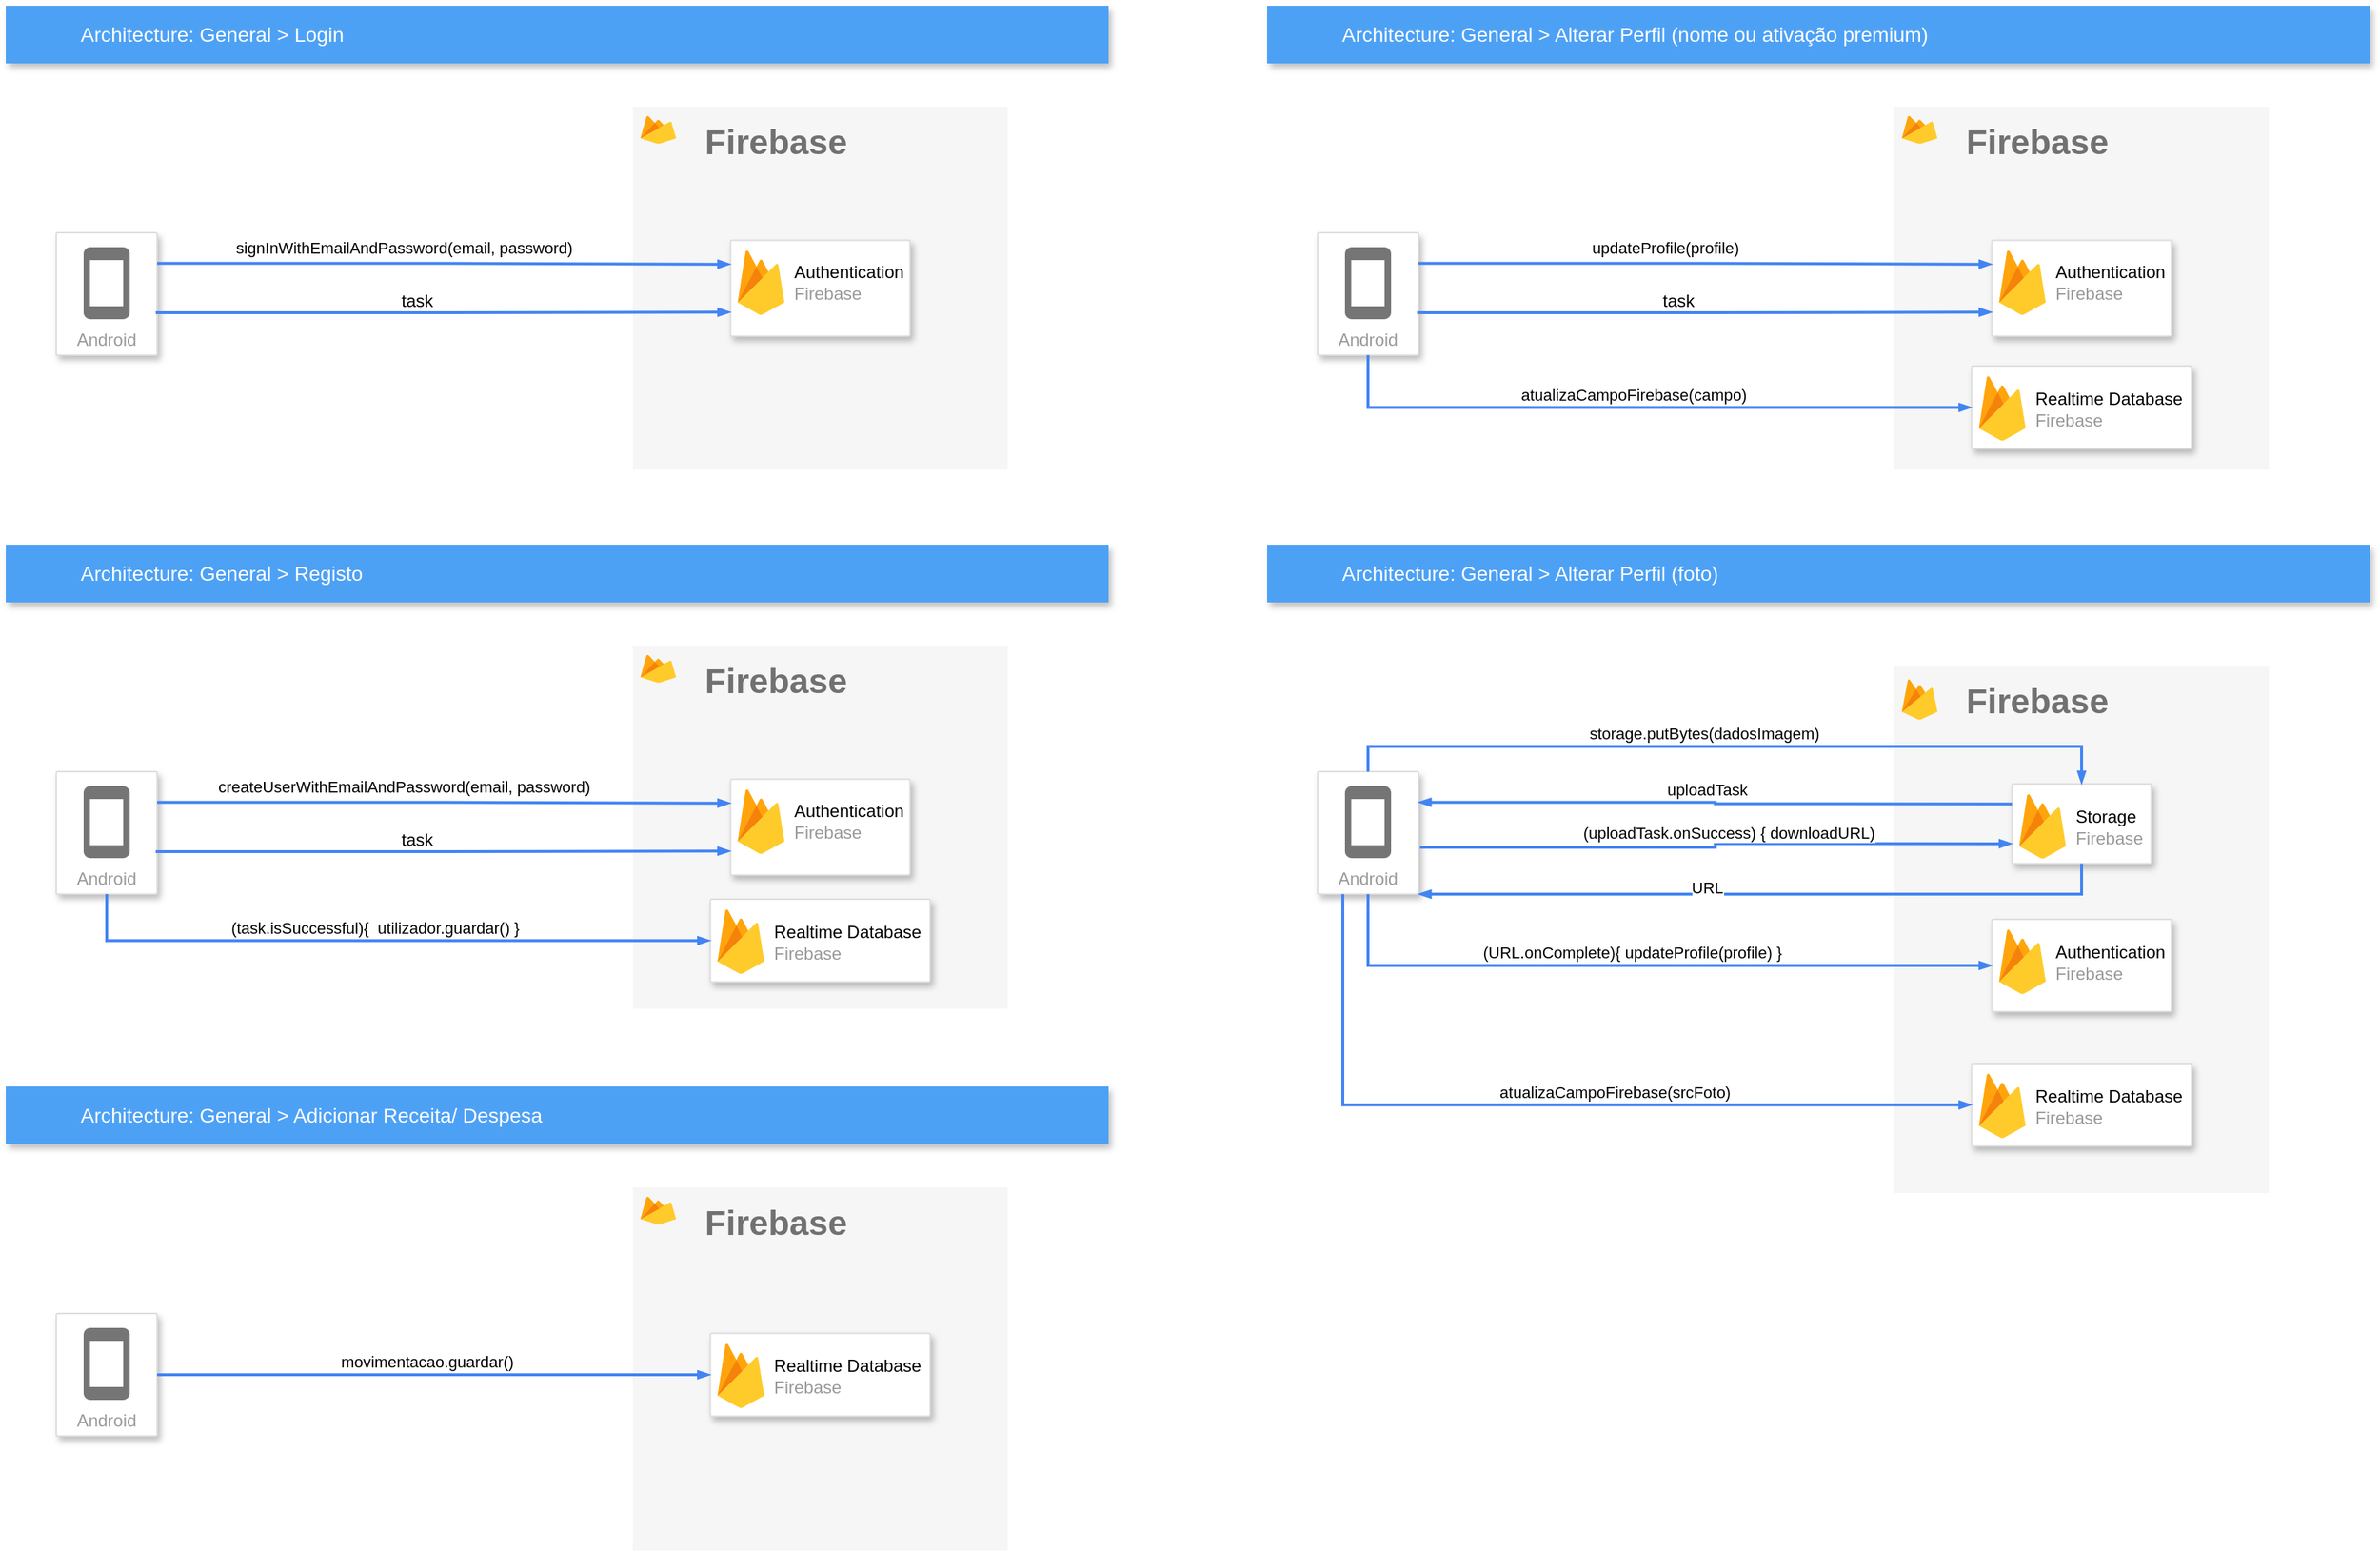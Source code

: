 <mxfile version="18.1.3" type="device"><diagram id="f106602c-feb2-e66a-4537-3a34d633f6aa" name="Page-1"><mxGraphModel dx="1422" dy="857" grid="1" gridSize="10" guides="1" tooltips="1" connect="1" arrows="1" fold="1" page="1" pageScale="1" pageWidth="1169" pageHeight="827" background="none" math="0" shadow="0"><root><mxCell id="0"/><mxCell id="1" parent="0"/><mxCell id="2" value="Architecture: General &amp;gt; Login" style="fillColor=#4DA1F5;strokeColor=none;shadow=1;gradientColor=none;fontSize=14;align=left;spacingLeft=50;fontColor=#ffffff;html=1;" parent="1" vertex="1"><mxGeometry x="85" y="40" width="765" height="40" as="geometry"/></mxCell><mxCell id="3" value="Android" style="strokeColor=#dddddd;fillColor=#ffffff;shadow=1;strokeWidth=1;rounded=1;absoluteArcSize=1;arcSize=2;labelPosition=center;verticalLabelPosition=middle;align=center;verticalAlign=bottom;spacingLeft=0;fontColor=#999999;fontSize=12;whiteSpace=wrap;spacingBottom=2;html=1;" parent="1" vertex="1"><mxGeometry x="120" y="197.5" width="70" height="85" as="geometry"/></mxCell><mxCell id="4" value="" style="dashed=0;html=1;fillColor=#757575;strokeColor=none;shape=mxgraph.gcp2.phone;part=1;" parent="3" vertex="1"><mxGeometry x="0.5" width="32" height="50" relative="1" as="geometry"><mxPoint x="-16" y="10" as="offset"/></mxGeometry></mxCell><mxCell id="E5RzF5PQhVQMwTD31-P--25" value="&lt;b&gt;&lt;font style=&quot;font-size: 24px;&quot;&gt;Firebase&lt;/font&gt;&lt;/b&gt;" style="fillColor=#F6F6F6;strokeColor=none;shadow=0;gradientColor=none;fontSize=14;align=left;spacing=10;fontColor=#717171;9E9E9E;verticalAlign=top;spacingTop=-4;fontStyle=0;spacingLeft=40;html=1;" vertex="1" parent="1"><mxGeometry x="520" y="110" width="260" height="252" as="geometry"/></mxCell><mxCell id="E5RzF5PQhVQMwTD31-P--26" value="" style="strokeColor=#dddddd;shadow=1;strokeWidth=1;rounded=1;absoluteArcSize=1;arcSize=2;" vertex="1" parent="E5RzF5PQhVQMwTD31-P--25"><mxGeometry x="67.76" y="92.69" width="124.49" height="66.62" as="geometry"/></mxCell><mxCell id="E5RzF5PQhVQMwTD31-P--27" value="&lt;font color=&quot;#000000&quot;&gt;Authentication&lt;/font&gt;&lt;br&gt;Firebase" style="sketch=0;dashed=0;connectable=0;html=1;fillColor=#5184F3;strokeColor=none;shape=mxgraph.gcp2.firebase;part=1;labelPosition=right;verticalLabelPosition=middle;align=left;verticalAlign=middle;spacingLeft=5;fontColor=#999999;fontSize=12;" vertex="1" parent="E5RzF5PQhVQMwTD31-P--26"><mxGeometry width="32.4" height="45" relative="1" as="geometry"><mxPoint x="5" y="7" as="offset"/></mxGeometry></mxCell><mxCell id="E5RzF5PQhVQMwTD31-P--32" value="" style="sketch=0;dashed=0;connectable=0;html=1;fillColor=#5184F3;strokeColor=none;shape=mxgraph.gcp2.firebase;part=1;labelPosition=right;verticalLabelPosition=middle;align=left;verticalAlign=middle;spacingLeft=5;fontColor=#999999;fontSize=12;" vertex="1" parent="E5RzF5PQhVQMwTD31-P--25"><mxGeometry x="5.31" y="6.462" width="24.69" height="19.385" as="geometry"/></mxCell><mxCell id="E5RzF5PQhVQMwTD31-P--39" value="" style="edgeStyle=orthogonalEdgeStyle;fontSize=12;html=1;endArrow=blockThin;endFill=1;rounded=0;strokeWidth=2;endSize=4;startSize=4;dashed=0;strokeColor=#4284F3;exitX=1;exitY=0.25;exitDx=0;exitDy=0;entryX=0;entryY=0.25;entryDx=0;entryDy=0;" edge="1" parent="1" source="3" target="E5RzF5PQhVQMwTD31-P--26"><mxGeometry width="100" relative="1" as="geometry"><mxPoint x="460" y="290" as="sourcePoint"/><mxPoint x="560" y="290" as="targetPoint"/></mxGeometry></mxCell><mxCell id="E5RzF5PQhVQMwTD31-P--41" value="signInWithEmailAndPassword(email, password)" style="edgeLabel;html=1;align=center;verticalAlign=middle;resizable=0;points=[];" vertex="1" connectable="0" parent="E5RzF5PQhVQMwTD31-P--39"><mxGeometry x="-0.141" y="1" relative="1" as="geometry"><mxPoint y="-10" as="offset"/></mxGeometry></mxCell><mxCell id="E5RzF5PQhVQMwTD31-P--40" value="" style="edgeStyle=orthogonalEdgeStyle;fontSize=12;html=1;endArrow=blockThin;endFill=1;rounded=0;strokeWidth=2;endSize=4;startSize=4;dashed=0;strokeColor=#4284F3;exitX=0.986;exitY=0.653;exitDx=0;exitDy=0;exitPerimeter=0;entryX=0;entryY=0.75;entryDx=0;entryDy=0;" edge="1" parent="1" source="3" target="E5RzF5PQhVQMwTD31-P--26"><mxGeometry width="100" relative="1" as="geometry"><mxPoint x="460" y="290" as="sourcePoint"/><mxPoint x="560" y="290" as="targetPoint"/></mxGeometry></mxCell><mxCell id="E5RzF5PQhVQMwTD31-P--42" value="task" style="text;html=1;align=center;verticalAlign=middle;resizable=0;points=[];autosize=1;strokeColor=none;fillColor=none;" vertex="1" parent="1"><mxGeometry x="350" y="235" width="40" height="20" as="geometry"/></mxCell><mxCell id="E5RzF5PQhVQMwTD31-P--43" value="Architecture: General &amp;gt; Registo" style="fillColor=#4DA1F5;strokeColor=none;shadow=1;gradientColor=none;fontSize=14;align=left;spacingLeft=50;fontColor=#ffffff;html=1;" vertex="1" parent="1"><mxGeometry x="85" y="414" width="765" height="40" as="geometry"/></mxCell><mxCell id="E5RzF5PQhVQMwTD31-P--44" value="Android" style="strokeColor=#dddddd;fillColor=#ffffff;shadow=1;strokeWidth=1;rounded=1;absoluteArcSize=1;arcSize=2;labelPosition=center;verticalLabelPosition=middle;align=center;verticalAlign=bottom;spacingLeft=0;fontColor=#999999;fontSize=12;whiteSpace=wrap;spacingBottom=2;html=1;" vertex="1" parent="1"><mxGeometry x="120" y="571.5" width="70" height="85" as="geometry"/></mxCell><mxCell id="E5RzF5PQhVQMwTD31-P--45" value="" style="dashed=0;html=1;fillColor=#757575;strokeColor=none;shape=mxgraph.gcp2.phone;part=1;" vertex="1" parent="E5RzF5PQhVQMwTD31-P--44"><mxGeometry x="0.5" width="32" height="50" relative="1" as="geometry"><mxPoint x="-16" y="10" as="offset"/></mxGeometry></mxCell><mxCell id="E5RzF5PQhVQMwTD31-P--46" value="&lt;b&gt;&lt;font style=&quot;font-size: 24px;&quot;&gt;Firebase&lt;/font&gt;&lt;/b&gt;" style="fillColor=#F6F6F6;strokeColor=none;shadow=0;gradientColor=none;fontSize=14;align=left;spacing=10;fontColor=#717171;9E9E9E;verticalAlign=top;spacingTop=-4;fontStyle=0;spacingLeft=40;html=1;" vertex="1" parent="1"><mxGeometry x="520" y="484" width="260" height="252" as="geometry"/></mxCell><mxCell id="E5RzF5PQhVQMwTD31-P--47" value="" style="strokeColor=#dddddd;shadow=1;strokeWidth=1;rounded=1;absoluteArcSize=1;arcSize=2;" vertex="1" parent="E5RzF5PQhVQMwTD31-P--46"><mxGeometry x="67.76" y="92.69" width="124.49" height="66.62" as="geometry"/></mxCell><mxCell id="E5RzF5PQhVQMwTD31-P--48" value="&lt;font color=&quot;#000000&quot;&gt;Authentication&lt;/font&gt;&lt;br&gt;Firebase" style="sketch=0;dashed=0;connectable=0;html=1;fillColor=#5184F3;strokeColor=none;shape=mxgraph.gcp2.firebase;part=1;labelPosition=right;verticalLabelPosition=middle;align=left;verticalAlign=middle;spacingLeft=5;fontColor=#999999;fontSize=12;" vertex="1" parent="E5RzF5PQhVQMwTD31-P--47"><mxGeometry width="32.4" height="45" relative="1" as="geometry"><mxPoint x="5" y="7" as="offset"/></mxGeometry></mxCell><mxCell id="E5RzF5PQhVQMwTD31-P--49" value="" style="sketch=0;dashed=0;connectable=0;html=1;fillColor=#5184F3;strokeColor=none;shape=mxgraph.gcp2.firebase;part=1;labelPosition=right;verticalLabelPosition=middle;align=left;verticalAlign=middle;spacingLeft=5;fontColor=#999999;fontSize=12;" vertex="1" parent="E5RzF5PQhVQMwTD31-P--46"><mxGeometry x="5.31" y="6.462" width="24.69" height="19.385" as="geometry"/></mxCell><mxCell id="E5RzF5PQhVQMwTD31-P--116" value="" style="strokeColor=#dddddd;shadow=1;strokeWidth=1;rounded=1;absoluteArcSize=1;arcSize=2;" vertex="1" parent="E5RzF5PQhVQMwTD31-P--46"><mxGeometry x="53.77" y="176" width="152.45" height="57.42" as="geometry"/></mxCell><mxCell id="E5RzF5PQhVQMwTD31-P--117" value="&lt;font color=&quot;#000000&quot;&gt;Realtime Database&lt;br&gt;&lt;/font&gt;Firebase" style="sketch=0;dashed=0;connectable=0;html=1;fillColor=#5184F3;strokeColor=none;shape=mxgraph.gcp2.firebase;part=1;labelPosition=right;verticalLabelPosition=middle;align=left;verticalAlign=middle;spacingLeft=5;fontColor=#999999;fontSize=12;" vertex="1" parent="E5RzF5PQhVQMwTD31-P--116"><mxGeometry width="32.4" height="45" relative="1" as="geometry"><mxPoint x="5" y="7" as="offset"/></mxGeometry></mxCell><mxCell id="E5RzF5PQhVQMwTD31-P--50" value="" style="edgeStyle=orthogonalEdgeStyle;fontSize=12;html=1;endArrow=blockThin;endFill=1;rounded=0;strokeWidth=2;endSize=4;startSize=4;dashed=0;strokeColor=#4284F3;exitX=1;exitY=0.25;exitDx=0;exitDy=0;entryX=0;entryY=0.25;entryDx=0;entryDy=0;" edge="1" parent="1" source="E5RzF5PQhVQMwTD31-P--44" target="E5RzF5PQhVQMwTD31-P--47"><mxGeometry width="100" relative="1" as="geometry"><mxPoint x="460" y="664" as="sourcePoint"/><mxPoint x="560" y="664" as="targetPoint"/></mxGeometry></mxCell><mxCell id="E5RzF5PQhVQMwTD31-P--51" value="createUserWithEmailAndPassword(email, password)" style="edgeLabel;html=1;align=center;verticalAlign=middle;resizable=0;points=[];" vertex="1" connectable="0" parent="E5RzF5PQhVQMwTD31-P--50"><mxGeometry x="-0.141" y="1" relative="1" as="geometry"><mxPoint y="-10" as="offset"/></mxGeometry></mxCell><mxCell id="E5RzF5PQhVQMwTD31-P--52" value="" style="edgeStyle=orthogonalEdgeStyle;fontSize=12;html=1;endArrow=blockThin;endFill=1;rounded=0;strokeWidth=2;endSize=4;startSize=4;dashed=0;strokeColor=#4284F3;exitX=0.986;exitY=0.653;exitDx=0;exitDy=0;exitPerimeter=0;entryX=0;entryY=0.75;entryDx=0;entryDy=0;" edge="1" parent="1" source="E5RzF5PQhVQMwTD31-P--44" target="E5RzF5PQhVQMwTD31-P--47"><mxGeometry width="100" relative="1" as="geometry"><mxPoint x="460" y="664" as="sourcePoint"/><mxPoint x="560" y="664" as="targetPoint"/></mxGeometry></mxCell><mxCell id="E5RzF5PQhVQMwTD31-P--53" value="task" style="text;html=1;align=center;verticalAlign=middle;resizable=0;points=[];autosize=1;strokeColor=none;fillColor=none;" vertex="1" parent="1"><mxGeometry x="350" y="609" width="40" height="20" as="geometry"/></mxCell><mxCell id="E5RzF5PQhVQMwTD31-P--54" value="" style="edgeStyle=orthogonalEdgeStyle;fontSize=12;html=1;endArrow=blockThin;endFill=1;rounded=0;strokeWidth=2;endSize=4;startSize=4;dashed=0;strokeColor=#4284F3;exitX=0.5;exitY=1;exitDx=0;exitDy=0;entryX=0;entryY=0.5;entryDx=0;entryDy=0;" edge="1" parent="1" source="E5RzF5PQhVQMwTD31-P--44" target="E5RzF5PQhVQMwTD31-P--116"><mxGeometry width="100" relative="1" as="geometry"><mxPoint x="180" y="690" as="sourcePoint"/><mxPoint x="601.74" y="690" as="targetPoint"/></mxGeometry></mxCell><mxCell id="E5RzF5PQhVQMwTD31-P--56" value="(task.isSuccessful){&amp;nbsp; utilizador.guardar() }" style="edgeLabel;html=1;align=center;verticalAlign=middle;resizable=0;points=[];" vertex="1" connectable="0" parent="E5RzF5PQhVQMwTD31-P--54"><mxGeometry x="-0.084" y="2" relative="1" as="geometry"><mxPoint x="11" y="-7" as="offset"/></mxGeometry></mxCell><mxCell id="E5RzF5PQhVQMwTD31-P--57" value="Architecture: General &amp;gt; Adicionar Receita/ Despesa" style="fillColor=#4DA1F5;strokeColor=none;shadow=1;gradientColor=none;fontSize=14;align=left;spacingLeft=50;fontColor=#ffffff;html=1;" vertex="1" parent="1"><mxGeometry x="85" y="790" width="765" height="40" as="geometry"/></mxCell><mxCell id="E5RzF5PQhVQMwTD31-P--58" value="Android" style="strokeColor=#dddddd;fillColor=#ffffff;shadow=1;strokeWidth=1;rounded=1;absoluteArcSize=1;arcSize=2;labelPosition=center;verticalLabelPosition=middle;align=center;verticalAlign=bottom;spacingLeft=0;fontColor=#999999;fontSize=12;whiteSpace=wrap;spacingBottom=2;html=1;" vertex="1" parent="1"><mxGeometry x="120" y="947.5" width="70" height="85" as="geometry"/></mxCell><mxCell id="E5RzF5PQhVQMwTD31-P--59" value="" style="dashed=0;html=1;fillColor=#757575;strokeColor=none;shape=mxgraph.gcp2.phone;part=1;" vertex="1" parent="E5RzF5PQhVQMwTD31-P--58"><mxGeometry x="0.5" width="32" height="50" relative="1" as="geometry"><mxPoint x="-16" y="10" as="offset"/></mxGeometry></mxCell><mxCell id="E5RzF5PQhVQMwTD31-P--60" value="&lt;b&gt;&lt;font style=&quot;font-size: 24px;&quot;&gt;Firebase&lt;/font&gt;&lt;/b&gt;" style="fillColor=#F6F6F6;strokeColor=none;shadow=0;gradientColor=none;fontSize=14;align=left;spacing=10;fontColor=#717171;9E9E9E;verticalAlign=top;spacingTop=-4;fontStyle=0;spacingLeft=40;html=1;" vertex="1" parent="1"><mxGeometry x="520" y="860" width="260" height="252" as="geometry"/></mxCell><mxCell id="E5RzF5PQhVQMwTD31-P--63" value="" style="sketch=0;dashed=0;connectable=0;html=1;fillColor=#5184F3;strokeColor=none;shape=mxgraph.gcp2.firebase;part=1;labelPosition=right;verticalLabelPosition=middle;align=left;verticalAlign=middle;spacingLeft=5;fontColor=#999999;fontSize=12;" vertex="1" parent="E5RzF5PQhVQMwTD31-P--60"><mxGeometry x="5.31" y="6.462" width="24.69" height="19.385" as="geometry"/></mxCell><mxCell id="E5RzF5PQhVQMwTD31-P--118" value="" style="strokeColor=#dddddd;shadow=1;strokeWidth=1;rounded=1;absoluteArcSize=1;arcSize=2;" vertex="1" parent="E5RzF5PQhVQMwTD31-P--60"><mxGeometry x="53.78" y="101.29" width="152.45" height="57.42" as="geometry"/></mxCell><mxCell id="E5RzF5PQhVQMwTD31-P--119" value="&lt;font color=&quot;#000000&quot;&gt;Realtime Database&lt;br&gt;&lt;/font&gt;Firebase" style="sketch=0;dashed=0;connectable=0;html=1;fillColor=#5184F3;strokeColor=none;shape=mxgraph.gcp2.firebase;part=1;labelPosition=right;verticalLabelPosition=middle;align=left;verticalAlign=middle;spacingLeft=5;fontColor=#999999;fontSize=12;" vertex="1" parent="E5RzF5PQhVQMwTD31-P--118"><mxGeometry width="32.4" height="45" relative="1" as="geometry"><mxPoint x="5" y="7" as="offset"/></mxGeometry></mxCell><mxCell id="E5RzF5PQhVQMwTD31-P--70" value="" style="edgeStyle=orthogonalEdgeStyle;fontSize=12;html=1;endArrow=blockThin;endFill=1;rounded=0;strokeWidth=2;endSize=4;startSize=4;dashed=0;strokeColor=#4284F3;exitX=1;exitY=0.5;exitDx=0;exitDy=0;entryX=0;entryY=0.5;entryDx=0;entryDy=0;" edge="1" parent="1" source="E5RzF5PQhVQMwTD31-P--58" target="E5RzF5PQhVQMwTD31-P--118"><mxGeometry width="100" relative="1" as="geometry"><mxPoint x="180" y="1066" as="sourcePoint"/><mxPoint x="570" y="990" as="targetPoint"/></mxGeometry></mxCell><mxCell id="E5RzF5PQhVQMwTD31-P--71" value="movimentacao.guardar()" style="edgeLabel;html=1;align=center;verticalAlign=middle;resizable=0;points=[];" vertex="1" connectable="0" parent="E5RzF5PQhVQMwTD31-P--70"><mxGeometry x="-0.084" y="2" relative="1" as="geometry"><mxPoint x="11" y="-7" as="offset"/></mxGeometry></mxCell><mxCell id="E5RzF5PQhVQMwTD31-P--72" value="Architecture: General &amp;gt; Alterar Perfil (nome ou ativação premium)" style="fillColor=#4DA1F5;strokeColor=none;shadow=1;gradientColor=none;fontSize=14;align=left;spacingLeft=50;fontColor=#ffffff;html=1;" vertex="1" parent="1"><mxGeometry x="960" y="40" width="765" height="40" as="geometry"/></mxCell><mxCell id="E5RzF5PQhVQMwTD31-P--73" value="Android" style="strokeColor=#dddddd;fillColor=#ffffff;shadow=1;strokeWidth=1;rounded=1;absoluteArcSize=1;arcSize=2;labelPosition=center;verticalLabelPosition=middle;align=center;verticalAlign=bottom;spacingLeft=0;fontColor=#999999;fontSize=12;whiteSpace=wrap;spacingBottom=2;html=1;" vertex="1" parent="1"><mxGeometry x="995" y="197.5" width="70" height="85" as="geometry"/></mxCell><mxCell id="E5RzF5PQhVQMwTD31-P--74" value="" style="dashed=0;html=1;fillColor=#757575;strokeColor=none;shape=mxgraph.gcp2.phone;part=1;" vertex="1" parent="E5RzF5PQhVQMwTD31-P--73"><mxGeometry x="0.5" width="32" height="50" relative="1" as="geometry"><mxPoint x="-16" y="10" as="offset"/></mxGeometry></mxCell><mxCell id="E5RzF5PQhVQMwTD31-P--75" value="&lt;b&gt;&lt;font style=&quot;font-size: 24px;&quot;&gt;Firebase&lt;/font&gt;&lt;/b&gt;" style="fillColor=#F6F6F6;strokeColor=none;shadow=0;gradientColor=none;fontSize=14;align=left;spacing=10;fontColor=#717171;9E9E9E;verticalAlign=top;spacingTop=-4;fontStyle=0;spacingLeft=40;html=1;" vertex="1" parent="1"><mxGeometry x="1395" y="110" width="260" height="252" as="geometry"/></mxCell><mxCell id="E5RzF5PQhVQMwTD31-P--76" value="" style="strokeColor=#dddddd;shadow=1;strokeWidth=1;rounded=1;absoluteArcSize=1;arcSize=2;" vertex="1" parent="E5RzF5PQhVQMwTD31-P--75"><mxGeometry x="67.76" y="92.69" width="124.49" height="66.62" as="geometry"/></mxCell><mxCell id="E5RzF5PQhVQMwTD31-P--77" value="&lt;font color=&quot;#000000&quot;&gt;Authentication&lt;/font&gt;&lt;br&gt;Firebase" style="sketch=0;dashed=0;connectable=0;html=1;fillColor=#5184F3;strokeColor=none;shape=mxgraph.gcp2.firebase;part=1;labelPosition=right;verticalLabelPosition=middle;align=left;verticalAlign=middle;spacingLeft=5;fontColor=#999999;fontSize=12;" vertex="1" parent="E5RzF5PQhVQMwTD31-P--76"><mxGeometry width="32.4" height="45" relative="1" as="geometry"><mxPoint x="5" y="7" as="offset"/></mxGeometry></mxCell><mxCell id="E5RzF5PQhVQMwTD31-P--78" value="" style="sketch=0;dashed=0;connectable=0;html=1;fillColor=#5184F3;strokeColor=none;shape=mxgraph.gcp2.firebase;part=1;labelPosition=right;verticalLabelPosition=middle;align=left;verticalAlign=middle;spacingLeft=5;fontColor=#999999;fontSize=12;" vertex="1" parent="E5RzF5PQhVQMwTD31-P--75"><mxGeometry x="5.31" y="6.462" width="24.69" height="19.385" as="geometry"/></mxCell><mxCell id="E5RzF5PQhVQMwTD31-P--114" value="" style="strokeColor=#dddddd;shadow=1;strokeWidth=1;rounded=1;absoluteArcSize=1;arcSize=2;" vertex="1" parent="E5RzF5PQhVQMwTD31-P--75"><mxGeometry x="53.78" y="180" width="152.45" height="57.42" as="geometry"/></mxCell><mxCell id="E5RzF5PQhVQMwTD31-P--115" value="&lt;font color=&quot;#000000&quot;&gt;Realtime Database&lt;br&gt;&lt;/font&gt;Firebase" style="sketch=0;dashed=0;connectable=0;html=1;fillColor=#5184F3;strokeColor=none;shape=mxgraph.gcp2.firebase;part=1;labelPosition=right;verticalLabelPosition=middle;align=left;verticalAlign=middle;spacingLeft=5;fontColor=#999999;fontSize=12;" vertex="1" parent="E5RzF5PQhVQMwTD31-P--114"><mxGeometry width="32.4" height="45" relative="1" as="geometry"><mxPoint x="5" y="7" as="offset"/></mxGeometry></mxCell><mxCell id="E5RzF5PQhVQMwTD31-P--81" value="" style="edgeStyle=orthogonalEdgeStyle;fontSize=12;html=1;endArrow=blockThin;endFill=1;rounded=0;strokeWidth=2;endSize=4;startSize=4;dashed=0;strokeColor=#4284F3;exitX=1;exitY=0.25;exitDx=0;exitDy=0;entryX=0;entryY=0.25;entryDx=0;entryDy=0;" edge="1" parent="1" source="E5RzF5PQhVQMwTD31-P--73" target="E5RzF5PQhVQMwTD31-P--76"><mxGeometry width="100" relative="1" as="geometry"><mxPoint x="1335" y="290" as="sourcePoint"/><mxPoint x="1435" y="290" as="targetPoint"/></mxGeometry></mxCell><mxCell id="E5RzF5PQhVQMwTD31-P--82" value="updateProfile(profile)" style="edgeLabel;html=1;align=center;verticalAlign=middle;resizable=0;points=[];" vertex="1" connectable="0" parent="E5RzF5PQhVQMwTD31-P--81"><mxGeometry x="-0.141" y="1" relative="1" as="geometry"><mxPoint y="-10" as="offset"/></mxGeometry></mxCell><mxCell id="E5RzF5PQhVQMwTD31-P--83" value="" style="edgeStyle=orthogonalEdgeStyle;fontSize=12;html=1;endArrow=blockThin;endFill=1;rounded=0;strokeWidth=2;endSize=4;startSize=4;dashed=0;strokeColor=#4284F3;exitX=0.986;exitY=0.653;exitDx=0;exitDy=0;exitPerimeter=0;entryX=0;entryY=0.75;entryDx=0;entryDy=0;" edge="1" parent="1" source="E5RzF5PQhVQMwTD31-P--73" target="E5RzF5PQhVQMwTD31-P--76"><mxGeometry width="100" relative="1" as="geometry"><mxPoint x="1335" y="290" as="sourcePoint"/><mxPoint x="1435" y="290" as="targetPoint"/></mxGeometry></mxCell><mxCell id="E5RzF5PQhVQMwTD31-P--84" value="task" style="text;html=1;align=center;verticalAlign=middle;resizable=0;points=[];autosize=1;strokeColor=none;fillColor=none;" vertex="1" parent="1"><mxGeometry x="1225" y="235" width="40" height="20" as="geometry"/></mxCell><mxCell id="E5RzF5PQhVQMwTD31-P--85" value="" style="edgeStyle=orthogonalEdgeStyle;fontSize=12;html=1;endArrow=blockThin;endFill=1;rounded=0;strokeWidth=2;endSize=4;startSize=4;dashed=0;strokeColor=#4284F3;exitX=0.5;exitY=1;exitDx=0;exitDy=0;entryX=0;entryY=0.5;entryDx=0;entryDy=0;" edge="1" parent="1" source="E5RzF5PQhVQMwTD31-P--73" target="E5RzF5PQhVQMwTD31-P--114"><mxGeometry width="100" relative="1" as="geometry"><mxPoint x="1055" y="316" as="sourcePoint"/><mxPoint x="1476.74" y="316" as="targetPoint"/></mxGeometry></mxCell><mxCell id="E5RzF5PQhVQMwTD31-P--86" value="atualizaCampoFirebase(campo)" style="edgeLabel;html=1;align=center;verticalAlign=middle;resizable=0;points=[];" vertex="1" connectable="0" parent="E5RzF5PQhVQMwTD31-P--85"><mxGeometry x="-0.084" y="2" relative="1" as="geometry"><mxPoint x="11" y="-7" as="offset"/></mxGeometry></mxCell><mxCell id="E5RzF5PQhVQMwTD31-P--87" value="Architecture: General &amp;gt; Alterar Perfil (foto)" style="fillColor=#4DA1F5;strokeColor=none;shadow=1;gradientColor=none;fontSize=14;align=left;spacingLeft=50;fontColor=#ffffff;html=1;" vertex="1" parent="1"><mxGeometry x="960" y="414" width="765" height="40" as="geometry"/></mxCell><mxCell id="E5RzF5PQhVQMwTD31-P--88" value="Android" style="strokeColor=#dddddd;fillColor=#ffffff;shadow=1;strokeWidth=1;rounded=1;absoluteArcSize=1;arcSize=2;labelPosition=center;verticalLabelPosition=middle;align=center;verticalAlign=bottom;spacingLeft=0;fontColor=#999999;fontSize=12;whiteSpace=wrap;spacingBottom=2;html=1;" vertex="1" parent="1"><mxGeometry x="995" y="571.5" width="70" height="85" as="geometry"/></mxCell><mxCell id="E5RzF5PQhVQMwTD31-P--89" value="" style="dashed=0;html=1;fillColor=#757575;strokeColor=none;shape=mxgraph.gcp2.phone;part=1;" vertex="1" parent="E5RzF5PQhVQMwTD31-P--88"><mxGeometry x="0.5" width="32" height="50" relative="1" as="geometry"><mxPoint x="-16" y="10" as="offset"/></mxGeometry></mxCell><mxCell id="E5RzF5PQhVQMwTD31-P--90" value="&lt;b&gt;&lt;font style=&quot;font-size: 24px;&quot;&gt;Firebase&lt;/font&gt;&lt;/b&gt;" style="fillColor=#F6F6F6;strokeColor=none;shadow=0;gradientColor=none;fontSize=14;align=left;spacing=10;fontColor=#717171;9E9E9E;verticalAlign=top;spacingTop=-4;fontStyle=0;spacingLeft=40;html=1;" vertex="1" parent="1"><mxGeometry x="1395" y="498" width="260" height="366" as="geometry"/></mxCell><mxCell id="E5RzF5PQhVQMwTD31-P--93" value="" style="sketch=0;dashed=0;connectable=0;html=1;fillColor=#5184F3;strokeColor=none;shape=mxgraph.gcp2.firebase;part=1;labelPosition=right;verticalLabelPosition=middle;align=left;verticalAlign=middle;spacingLeft=5;fontColor=#999999;fontSize=12;" vertex="1" parent="E5RzF5PQhVQMwTD31-P--90"><mxGeometry x="5.31" y="9.385" width="24.69" height="28.154" as="geometry"/></mxCell><mxCell id="E5RzF5PQhVQMwTD31-P--102" value="" style="strokeColor=#dddddd;shadow=1;strokeWidth=1;rounded=1;absoluteArcSize=1;arcSize=2;" vertex="1" parent="E5RzF5PQhVQMwTD31-P--90"><mxGeometry x="81.74" y="82" width="96.53" height="55.26" as="geometry"/></mxCell><mxCell id="E5RzF5PQhVQMwTD31-P--103" value="&lt;font color=&quot;#000000&quot;&gt;Storage&lt;/font&gt;&lt;br&gt;Firebase" style="sketch=0;dashed=0;connectable=0;html=1;fillColor=#5184F3;strokeColor=none;shape=mxgraph.gcp2.firebase;part=1;labelPosition=right;verticalLabelPosition=middle;align=left;verticalAlign=middle;spacingLeft=5;fontColor=#999999;fontSize=12;" vertex="1" parent="E5RzF5PQhVQMwTD31-P--102"><mxGeometry width="32.4" height="45" relative="1" as="geometry"><mxPoint x="5" y="7" as="offset"/></mxGeometry></mxCell><mxCell id="E5RzF5PQhVQMwTD31-P--120" value="" style="strokeColor=#dddddd;shadow=1;strokeWidth=1;rounded=1;absoluteArcSize=1;arcSize=2;" vertex="1" parent="E5RzF5PQhVQMwTD31-P--90"><mxGeometry x="67.76" y="176" width="124.49" height="64" as="geometry"/></mxCell><mxCell id="E5RzF5PQhVQMwTD31-P--121" value="&lt;font color=&quot;#000000&quot;&gt;Authentication&lt;/font&gt;&lt;br&gt;Firebase" style="sketch=0;dashed=0;connectable=0;html=1;fillColor=#5184F3;strokeColor=none;shape=mxgraph.gcp2.firebase;part=1;labelPosition=right;verticalLabelPosition=middle;align=left;verticalAlign=middle;spacingLeft=5;fontColor=#999999;fontSize=12;" vertex="1" parent="E5RzF5PQhVQMwTD31-P--120"><mxGeometry width="32.4" height="45" relative="1" as="geometry"><mxPoint x="5" y="7" as="offset"/></mxGeometry></mxCell><mxCell id="E5RzF5PQhVQMwTD31-P--122" value="" style="strokeColor=#dddddd;shadow=1;strokeWidth=1;rounded=1;absoluteArcSize=1;arcSize=2;" vertex="1" parent="E5RzF5PQhVQMwTD31-P--90"><mxGeometry x="53.78" y="276" width="152.45" height="57.42" as="geometry"/></mxCell><mxCell id="E5RzF5PQhVQMwTD31-P--123" value="&lt;font color=&quot;#000000&quot;&gt;Realtime Database&lt;br&gt;&lt;/font&gt;Firebase" style="sketch=0;dashed=0;connectable=0;html=1;fillColor=#5184F3;strokeColor=none;shape=mxgraph.gcp2.firebase;part=1;labelPosition=right;verticalLabelPosition=middle;align=left;verticalAlign=middle;spacingLeft=5;fontColor=#999999;fontSize=12;" vertex="1" parent="E5RzF5PQhVQMwTD31-P--122"><mxGeometry width="32.4" height="45" relative="1" as="geometry"><mxPoint x="5" y="7" as="offset"/></mxGeometry></mxCell><mxCell id="E5RzF5PQhVQMwTD31-P--100" value="" style="edgeStyle=orthogonalEdgeStyle;fontSize=12;html=1;endArrow=blockThin;endFill=1;rounded=0;strokeWidth=2;endSize=4;startSize=4;dashed=0;strokeColor=#4284F3;exitX=0.5;exitY=1;exitDx=0;exitDy=0;entryX=0;entryY=0.5;entryDx=0;entryDy=0;" edge="1" parent="1" source="E5RzF5PQhVQMwTD31-P--88" target="E5RzF5PQhVQMwTD31-P--120"><mxGeometry width="100" relative="1" as="geometry"><mxPoint x="1055" y="690" as="sourcePoint"/><mxPoint x="1476.74" y="704" as="targetPoint"/></mxGeometry></mxCell><mxCell id="E5RzF5PQhVQMwTD31-P--101" value="(URL.onComplete){ updateProfile(profile)&amp;nbsp;}" style="edgeLabel;html=1;align=center;verticalAlign=middle;resizable=0;points=[];" vertex="1" connectable="0" parent="E5RzF5PQhVQMwTD31-P--100"><mxGeometry x="-0.084" y="2" relative="1" as="geometry"><mxPoint x="11" y="-7" as="offset"/></mxGeometry></mxCell><mxCell id="E5RzF5PQhVQMwTD31-P--104" value="" style="edgeStyle=orthogonalEdgeStyle;fontSize=12;html=1;endArrow=blockThin;endFill=1;rounded=0;strokeWidth=2;endSize=4;startSize=4;dashed=0;strokeColor=#4284F3;exitX=0.5;exitY=0;exitDx=0;exitDy=0;entryX=0.5;entryY=0;entryDx=0;entryDy=0;" edge="1" parent="1" source="E5RzF5PQhVQMwTD31-P--88" target="E5RzF5PQhVQMwTD31-P--102"><mxGeometry width="100" relative="1" as="geometry"><mxPoint x="1220" y="584" as="sourcePoint"/><mxPoint x="1320" y="584" as="targetPoint"/><Array as="points"><mxPoint x="1030" y="554"/><mxPoint x="1525" y="554"/></Array></mxGeometry></mxCell><mxCell id="E5RzF5PQhVQMwTD31-P--105" value="storage.putBytes(dadosImagem)" style="edgeLabel;html=1;align=center;verticalAlign=middle;resizable=0;points=[];" vertex="1" connectable="0" parent="E5RzF5PQhVQMwTD31-P--104"><mxGeometry x="-0.121" y="5" relative="1" as="geometry"><mxPoint x="14" y="-4" as="offset"/></mxGeometry></mxCell><mxCell id="E5RzF5PQhVQMwTD31-P--106" value="" style="edgeStyle=orthogonalEdgeStyle;fontSize=12;html=1;endArrow=blockThin;endFill=1;rounded=0;strokeWidth=2;endSize=4;startSize=4;dashed=0;strokeColor=#4284F3;exitX=0;exitY=0.25;exitDx=0;exitDy=0;entryX=1;entryY=0.25;entryDx=0;entryDy=0;" edge="1" parent="1" source="E5RzF5PQhVQMwTD31-P--102" target="E5RzF5PQhVQMwTD31-P--88"><mxGeometry width="100" relative="1" as="geometry"><mxPoint x="1220" y="584" as="sourcePoint"/><mxPoint x="1320" y="584" as="targetPoint"/></mxGeometry></mxCell><mxCell id="E5RzF5PQhVQMwTD31-P--107" value="uploadTask" style="edgeLabel;html=1;align=center;verticalAlign=middle;resizable=0;points=[];" vertex="1" connectable="0" parent="E5RzF5PQhVQMwTD31-P--106"><mxGeometry x="0.08" y="-3" relative="1" as="geometry"><mxPoint x="10" y="-6" as="offset"/></mxGeometry></mxCell><mxCell id="E5RzF5PQhVQMwTD31-P--109" value="" style="edgeStyle=orthogonalEdgeStyle;fontSize=12;html=1;endArrow=blockThin;endFill=1;rounded=0;strokeWidth=2;endSize=4;startSize=4;dashed=0;strokeColor=#4284F3;entryX=0;entryY=0.75;entryDx=0;entryDy=0;exitX=1.014;exitY=0.618;exitDx=0;exitDy=0;exitPerimeter=0;" edge="1" parent="1" source="E5RzF5PQhVQMwTD31-P--88" target="E5RzF5PQhVQMwTD31-P--102"><mxGeometry width="100" relative="1" as="geometry"><mxPoint x="1070" y="622" as="sourcePoint"/><mxPoint x="1320" y="584" as="targetPoint"/></mxGeometry></mxCell><mxCell id="E5RzF5PQhVQMwTD31-P--111" value="(uploadTask.onSuccess) { downloadURL)" style="edgeLabel;html=1;align=center;verticalAlign=middle;resizable=0;points=[];" vertex="1" connectable="0" parent="E5RzF5PQhVQMwTD31-P--109"><mxGeometry x="0.047" y="2" relative="1" as="geometry"><mxPoint y="-6" as="offset"/></mxGeometry></mxCell><mxCell id="E5RzF5PQhVQMwTD31-P--110" value="" style="edgeStyle=orthogonalEdgeStyle;fontSize=12;html=1;endArrow=blockThin;endFill=1;rounded=0;strokeWidth=2;endSize=4;startSize=4;dashed=0;strokeColor=#4284F3;exitX=0.5;exitY=1;exitDx=0;exitDy=0;entryX=1;entryY=1;entryDx=0;entryDy=0;" edge="1" parent="1" source="E5RzF5PQhVQMwTD31-P--102" target="E5RzF5PQhVQMwTD31-P--88"><mxGeometry width="100" relative="1" as="geometry"><mxPoint x="1220" y="584" as="sourcePoint"/><mxPoint x="1320" y="584" as="targetPoint"/><Array as="points"><mxPoint x="1525" y="657"/></Array></mxGeometry></mxCell><mxCell id="E5RzF5PQhVQMwTD31-P--112" value="URL" style="edgeLabel;html=1;align=center;verticalAlign=middle;resizable=0;points=[];" vertex="1" connectable="0" parent="E5RzF5PQhVQMwTD31-P--110"><mxGeometry x="0.064" y="2" relative="1" as="geometry"><mxPoint x="-25" y="-7" as="offset"/></mxGeometry></mxCell><mxCell id="E5RzF5PQhVQMwTD31-P--124" value="" style="edgeStyle=orthogonalEdgeStyle;fontSize=12;html=1;endArrow=blockThin;endFill=1;rounded=0;strokeWidth=2;endSize=4;startSize=4;dashed=0;strokeColor=#4284F3;exitX=0.25;exitY=1;exitDx=0;exitDy=0;entryX=0;entryY=0.5;entryDx=0;entryDy=0;" edge="1" parent="1" source="E5RzF5PQhVQMwTD31-P--88" target="E5RzF5PQhVQMwTD31-P--122"><mxGeometry width="100" relative="1" as="geometry"><mxPoint x="1270" y="524" as="sourcePoint"/><mxPoint x="1370" y="524" as="targetPoint"/></mxGeometry></mxCell><mxCell id="E5RzF5PQhVQMwTD31-P--125" value="atualizaCampoFirebase(srcFoto)" style="edgeLabel;html=1;align=center;verticalAlign=middle;resizable=0;points=[];" vertex="1" connectable="0" parent="E5RzF5PQhVQMwTD31-P--124"><mxGeometry x="0.146" relative="1" as="geometry"><mxPoint y="-9" as="offset"/></mxGeometry></mxCell></root></mxGraphModel></diagram></mxfile>